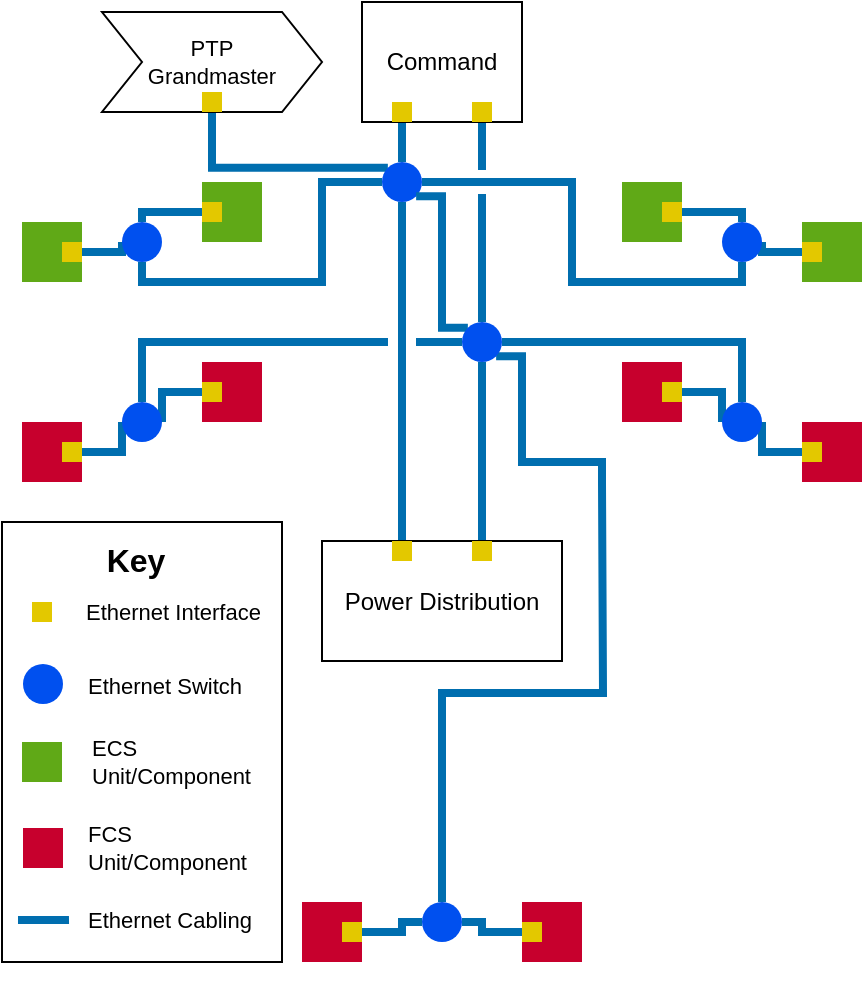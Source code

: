 <mxfile version="22.1.2" type="device">
  <diagram name="Page-1" id="j5I9t_vuzaasFnbNrQvz">
    <mxGraphModel dx="819" dy="495" grid="1" gridSize="10" guides="1" tooltips="1" connect="1" arrows="1" fold="1" page="1" pageScale="1" pageWidth="850" pageHeight="1100" math="0" shadow="0">
      <root>
        <mxCell id="0" />
        <mxCell id="1" parent="0" />
        <mxCell id="xxUHWKgeW6TAPrfkggR7-42" style="edgeStyle=orthogonalEdgeStyle;shape=connector;rounded=0;orthogonalLoop=1;jettySize=auto;html=1;entryX=1;entryY=0.5;entryDx=0;entryDy=0;labelBackgroundColor=default;strokeColor=#006EAF;strokeWidth=4;align=center;verticalAlign=middle;fontFamily=Helvetica;fontSize=11;fontColor=default;endArrow=none;endFill=0;fillColor=#1ba1e2;exitX=0;exitY=0.5;exitDx=0;exitDy=0;" parent="1" source="xxUHWKgeW6TAPrfkggR7-7" target="xxUHWKgeW6TAPrfkggR7-21" edge="1">
          <mxGeometry relative="1" as="geometry">
            <mxPoint x="570" y="350" as="sourcePoint" />
          </mxGeometry>
        </mxCell>
        <mxCell id="xxUHWKgeW6TAPrfkggR7-44" style="edgeStyle=orthogonalEdgeStyle;shape=connector;rounded=0;orthogonalLoop=1;jettySize=auto;html=1;exitX=1;exitY=0.5;exitDx=0;exitDy=0;entryX=0;entryY=0.5;entryDx=0;entryDy=0;labelBackgroundColor=default;strokeColor=#006EAF;strokeWidth=4;align=center;verticalAlign=middle;fontFamily=Helvetica;fontSize=11;fontColor=default;endArrow=none;endFill=0;fillColor=#1ba1e2;" parent="1" source="xxUHWKgeW6TAPrfkggR7-52" target="xxUHWKgeW6TAPrfkggR7-18" edge="1">
          <mxGeometry relative="1" as="geometry" />
        </mxCell>
        <mxCell id="xxUHWKgeW6TAPrfkggR7-45" style="edgeStyle=orthogonalEdgeStyle;shape=connector;rounded=0;orthogonalLoop=1;jettySize=auto;html=1;exitX=0;exitY=0.5;exitDx=0;exitDy=0;entryX=1;entryY=0.5;entryDx=0;entryDy=0;labelBackgroundColor=default;strokeColor=#006EAF;strokeWidth=4;align=center;verticalAlign=middle;fontFamily=Helvetica;fontSize=11;fontColor=default;endArrow=none;endFill=0;fillColor=#1ba1e2;" parent="1" source="xxUHWKgeW6TAPrfkggR7-53" target="xxUHWKgeW6TAPrfkggR7-18" edge="1">
          <mxGeometry relative="1" as="geometry" />
        </mxCell>
        <mxCell id="xxUHWKgeW6TAPrfkggR7-43" style="edgeStyle=orthogonalEdgeStyle;shape=connector;rounded=0;orthogonalLoop=1;jettySize=auto;html=1;exitX=1;exitY=0.5;exitDx=0;exitDy=0;entryX=0;entryY=0.5;entryDx=0;entryDy=0;labelBackgroundColor=default;strokeColor=#006EAF;strokeWidth=4;align=center;verticalAlign=middle;fontFamily=Helvetica;fontSize=11;fontColor=default;endArrow=none;endFill=0;fillColor=#1ba1e2;" parent="1" source="xxUHWKgeW6TAPrfkggR7-10" target="xxUHWKgeW6TAPrfkggR7-21" edge="1">
          <mxGeometry relative="1" as="geometry" />
        </mxCell>
        <mxCell id="xxUHWKgeW6TAPrfkggR7-38" style="edgeStyle=orthogonalEdgeStyle;shape=connector;rounded=0;orthogonalLoop=1;jettySize=auto;html=1;exitX=0;exitY=0.5;exitDx=0;exitDy=0;entryX=0.5;entryY=0;entryDx=0;entryDy=0;labelBackgroundColor=default;strokeColor=#006EAF;strokeWidth=4;align=center;verticalAlign=middle;fontFamily=Helvetica;fontSize=11;fontColor=default;endArrow=none;endFill=0;fillColor=#1ba1e2;" parent="1" source="xxUHWKgeW6TAPrfkggR7-55" target="xxUHWKgeW6TAPrfkggR7-19" edge="1">
          <mxGeometry relative="1" as="geometry" />
        </mxCell>
        <mxCell id="xxUHWKgeW6TAPrfkggR7-35" style="edgeStyle=orthogonalEdgeStyle;shape=connector;rounded=0;orthogonalLoop=1;jettySize=auto;html=1;exitX=0;exitY=0.5;exitDx=0;exitDy=0;entryX=1;entryY=0.5;entryDx=0;entryDy=0;labelBackgroundColor=default;strokeColor=#006EAF;strokeWidth=4;align=center;verticalAlign=middle;fontFamily=Helvetica;fontSize=11;fontColor=default;endArrow=none;endFill=0;fillColor=#1ba1e2;" parent="1" source="xxUHWKgeW6TAPrfkggR7-57" target="xxUHWKgeW6TAPrfkggR7-20" edge="1">
          <mxGeometry relative="1" as="geometry" />
        </mxCell>
        <mxCell id="xxUHWKgeW6TAPrfkggR7-37" style="edgeStyle=orthogonalEdgeStyle;shape=connector;rounded=0;orthogonalLoop=1;jettySize=auto;html=1;exitX=1;exitY=0.5;exitDx=0;exitDy=0;entryX=0.5;entryY=0;entryDx=0;entryDy=0;labelBackgroundColor=default;strokeColor=#006EAF;strokeWidth=4;align=center;verticalAlign=middle;fontFamily=Helvetica;fontSize=11;fontColor=default;endArrow=none;endFill=0;fillColor=#1ba1e2;" parent="1" source="xxUHWKgeW6TAPrfkggR7-56" target="xxUHWKgeW6TAPrfkggR7-20" edge="1">
          <mxGeometry relative="1" as="geometry" />
        </mxCell>
        <mxCell id="xxUHWKgeW6TAPrfkggR7-40" style="edgeStyle=orthogonalEdgeStyle;shape=connector;rounded=0;orthogonalLoop=1;jettySize=auto;html=1;exitX=1;exitY=0.5;exitDx=0;exitDy=0;entryX=0;entryY=0.5;entryDx=0;entryDy=0;labelBackgroundColor=default;strokeColor=#006EAF;strokeWidth=4;align=center;verticalAlign=middle;fontFamily=Helvetica;fontSize=11;fontColor=default;endArrow=none;endFill=0;fillColor=#1ba1e2;" parent="1" source="xxUHWKgeW6TAPrfkggR7-54" target="xxUHWKgeW6TAPrfkggR7-19" edge="1">
          <mxGeometry relative="1" as="geometry" />
        </mxCell>
        <mxCell id="xxUHWKgeW6TAPrfkggR7-29" value="" style="edgeStyle=orthogonalEdgeStyle;shape=connector;rounded=0;orthogonalLoop=1;jettySize=auto;html=1;labelBackgroundColor=default;strokeColor=#006EAF;align=center;verticalAlign=middle;fontFamily=Helvetica;fontSize=11;fontColor=default;endArrow=none;endFill=0;fillColor=#1ba1e2;strokeWidth=4;" parent="1" source="xxUHWKgeW6TAPrfkggR7-16" target="xxUHWKgeW6TAPrfkggR7-26" edge="1">
          <mxGeometry relative="1" as="geometry" />
        </mxCell>
        <mxCell id="xxUHWKgeW6TAPrfkggR7-30" value="" style="edgeStyle=orthogonalEdgeStyle;shape=connector;rounded=0;orthogonalLoop=1;jettySize=auto;html=1;labelBackgroundColor=default;strokeColor=#006EAF;strokeWidth=4;align=center;verticalAlign=middle;fontFamily=Helvetica;fontSize=11;fontColor=default;endArrow=none;endFill=0;fillColor=#1ba1e2;" parent="1" source="xxUHWKgeW6TAPrfkggR7-17" target="xxUHWKgeW6TAPrfkggR7-26" edge="1">
          <mxGeometry relative="1" as="geometry" />
        </mxCell>
        <mxCell id="xxUHWKgeW6TAPrfkggR7-96" style="edgeStyle=orthogonalEdgeStyle;shape=connector;rounded=0;orthogonalLoop=1;jettySize=auto;html=1;exitX=0.5;exitY=0;exitDx=0;exitDy=0;entryX=0;entryY=0.5;entryDx=0;entryDy=0;labelBackgroundColor=default;strokeColor=#006EAF;strokeWidth=4;align=center;verticalAlign=middle;fontFamily=Helvetica;fontSize=11;fontColor=default;endArrow=none;endFill=0;fillColor=#1ba1e2;" parent="1" source="xxUHWKgeW6TAPrfkggR7-18" target="xxUHWKgeW6TAPrfkggR7-60" edge="1">
          <mxGeometry relative="1" as="geometry" />
        </mxCell>
        <mxCell id="xxUHWKgeW6TAPrfkggR7-18" value="" style="ellipse;whiteSpace=wrap;html=1;aspect=fixed;fillColor=#0050ef;fontColor=#ffffff;strokeColor=none;" parent="1" vertex="1">
          <mxGeometry x="240" y="320" width="20" height="20" as="geometry" />
        </mxCell>
        <mxCell id="xxUHWKgeW6TAPrfkggR7-66" style="edgeStyle=orthogonalEdgeStyle;shape=connector;rounded=0;orthogonalLoop=1;jettySize=auto;html=1;exitX=0.5;exitY=1;exitDx=0;exitDy=0;entryX=0;entryY=0.5;entryDx=0;entryDy=0;labelBackgroundColor=default;strokeColor=#006EAF;strokeWidth=4;align=center;verticalAlign=middle;fontFamily=Helvetica;fontSize=11;fontColor=default;endArrow=none;endFill=0;fillColor=#1ba1e2;" parent="1" source="xxUHWKgeW6TAPrfkggR7-19" target="xxUHWKgeW6TAPrfkggR7-24" edge="1">
          <mxGeometry relative="1" as="geometry">
            <Array as="points">
              <mxPoint x="250" y="260" />
              <mxPoint x="340" y="260" />
              <mxPoint x="340" y="210" />
            </Array>
          </mxGeometry>
        </mxCell>
        <mxCell id="xxUHWKgeW6TAPrfkggR7-19" value="" style="ellipse;whiteSpace=wrap;html=1;aspect=fixed;fillColor=#0050ef;fontColor=#ffffff;strokeColor=none;" parent="1" vertex="1">
          <mxGeometry x="240" y="230" width="20" height="20" as="geometry" />
        </mxCell>
        <mxCell id="xxUHWKgeW6TAPrfkggR7-20" value="" style="ellipse;whiteSpace=wrap;html=1;aspect=fixed;fillColor=#0050ef;fontColor=#ffffff;strokeColor=none;" parent="1" vertex="1">
          <mxGeometry x="540" y="230" width="20" height="20" as="geometry" />
        </mxCell>
        <mxCell id="xxUHWKgeW6TAPrfkggR7-94" style="edgeStyle=orthogonalEdgeStyle;shape=connector;rounded=0;orthogonalLoop=1;jettySize=auto;html=1;exitX=0.5;exitY=0;exitDx=0;exitDy=0;entryX=1;entryY=0.5;entryDx=0;entryDy=0;labelBackgroundColor=default;strokeColor=#006EAF;strokeWidth=4;align=center;verticalAlign=middle;fontFamily=Helvetica;fontSize=11;fontColor=default;endArrow=none;endFill=0;fillColor=#1ba1e2;" parent="1" source="xxUHWKgeW6TAPrfkggR7-21" target="xxUHWKgeW6TAPrfkggR7-60" edge="1">
          <mxGeometry relative="1" as="geometry" />
        </mxCell>
        <mxCell id="xxUHWKgeW6TAPrfkggR7-21" value="" style="ellipse;whiteSpace=wrap;html=1;aspect=fixed;fillColor=#0050ef;fontColor=#ffffff;strokeColor=none;" parent="1" vertex="1">
          <mxGeometry x="540" y="320" width="20" height="20" as="geometry" />
        </mxCell>
        <mxCell id="xxUHWKgeW6TAPrfkggR7-68" style="edgeStyle=orthogonalEdgeStyle;shape=connector;rounded=0;orthogonalLoop=1;jettySize=auto;html=1;exitX=0.5;exitY=0;exitDx=0;exitDy=0;entryX=0.25;entryY=1;entryDx=0;entryDy=0;labelBackgroundColor=default;strokeColor=#006EAF;strokeWidth=4;align=center;verticalAlign=middle;fontFamily=Helvetica;fontSize=11;fontColor=default;endArrow=none;endFill=0;fillColor=#1ba1e2;" parent="1" source="xxUHWKgeW6TAPrfkggR7-24" target="xxUHWKgeW6TAPrfkggR7-2" edge="1">
          <mxGeometry relative="1" as="geometry" />
        </mxCell>
        <mxCell id="QChSWOxtYG-T92R76oFq-5" style="edgeStyle=orthogonalEdgeStyle;shape=connector;rounded=0;orthogonalLoop=1;jettySize=auto;html=1;exitX=0;exitY=0;exitDx=0;exitDy=0;entryX=0.5;entryY=1;entryDx=0;entryDy=0;labelBackgroundColor=default;strokeColor=#006EAF;strokeWidth=4;align=center;verticalAlign=middle;fontFamily=Helvetica;fontSize=11;fontColor=default;endArrow=none;endFill=0;fillColor=#1ba1e2;" edge="1" parent="1" source="xxUHWKgeW6TAPrfkggR7-24" target="QChSWOxtYG-T92R76oFq-2">
          <mxGeometry relative="1" as="geometry" />
        </mxCell>
        <mxCell id="xxUHWKgeW6TAPrfkggR7-24" value="" style="ellipse;whiteSpace=wrap;html=1;aspect=fixed;fillColor=#0050ef;fontColor=#ffffff;strokeColor=none;" parent="1" vertex="1">
          <mxGeometry x="370" y="200" width="20" height="20" as="geometry" />
        </mxCell>
        <mxCell id="xxUHWKgeW6TAPrfkggR7-64" style="edgeStyle=orthogonalEdgeStyle;shape=connector;rounded=0;orthogonalLoop=1;jettySize=auto;html=1;exitX=0.5;exitY=0;exitDx=0;exitDy=0;labelBackgroundColor=default;strokeColor=#006EAF;strokeWidth=4;align=center;verticalAlign=middle;fontFamily=Helvetica;fontSize=11;fontColor=default;endArrow=none;endFill=0;fillColor=#1ba1e2;" parent="1" source="xxUHWKgeW6TAPrfkggR7-26" edge="1">
          <mxGeometry relative="1" as="geometry">
            <mxPoint x="480" y="360" as="targetPoint" />
          </mxGeometry>
        </mxCell>
        <mxCell id="xxUHWKgeW6TAPrfkggR7-26" value="" style="ellipse;whiteSpace=wrap;html=1;aspect=fixed;fillColor=#0050ef;fontColor=#ffffff;strokeColor=none;" parent="1" vertex="1">
          <mxGeometry x="390" y="570" width="20" height="20" as="geometry" />
        </mxCell>
        <mxCell id="xxUHWKgeW6TAPrfkggR7-65" style="edgeStyle=orthogonalEdgeStyle;shape=connector;rounded=0;orthogonalLoop=1;jettySize=auto;html=1;exitX=1;exitY=1;exitDx=0;exitDy=0;labelBackgroundColor=default;strokeColor=#006EAF;strokeWidth=4;align=center;verticalAlign=middle;fontFamily=Helvetica;fontSize=11;fontColor=default;endArrow=none;endFill=0;fillColor=#1ba1e2;" parent="1" source="xxUHWKgeW6TAPrfkggR7-60" edge="1">
          <mxGeometry relative="1" as="geometry">
            <mxPoint x="480" y="360" as="targetPoint" />
            <Array as="points">
              <mxPoint x="440" y="297" />
              <mxPoint x="440" y="350" />
              <mxPoint x="480" y="350" />
            </Array>
          </mxGeometry>
        </mxCell>
        <mxCell id="xxUHWKgeW6TAPrfkggR7-95" style="edgeStyle=orthogonalEdgeStyle;shape=connector;rounded=0;orthogonalLoop=1;jettySize=auto;html=1;exitX=0.5;exitY=1;exitDx=0;exitDy=0;entryX=0.5;entryY=0;entryDx=0;entryDy=0;labelBackgroundColor=default;strokeColor=#006EAF;strokeWidth=4;align=center;verticalAlign=middle;fontFamily=Helvetica;fontSize=11;fontColor=default;endArrow=none;endFill=0;fillColor=#1ba1e2;" parent="1" source="xxUHWKgeW6TAPrfkggR7-60" target="xxUHWKgeW6TAPrfkggR7-93" edge="1">
          <mxGeometry relative="1" as="geometry" />
        </mxCell>
        <mxCell id="xxUHWKgeW6TAPrfkggR7-100" style="edgeStyle=orthogonalEdgeStyle;shape=connector;rounded=0;orthogonalLoop=1;jettySize=auto;html=1;exitX=0.5;exitY=0;exitDx=0;exitDy=0;entryX=0.75;entryY=1;entryDx=0;entryDy=0;labelBackgroundColor=default;strokeColor=#006EAF;strokeWidth=4;align=center;verticalAlign=middle;fontFamily=Helvetica;fontSize=11;fontColor=default;endArrow=none;endFill=0;fillColor=#1ba1e2;" parent="1" source="xxUHWKgeW6TAPrfkggR7-60" target="xxUHWKgeW6TAPrfkggR7-2" edge="1">
          <mxGeometry relative="1" as="geometry" />
        </mxCell>
        <mxCell id="xxUHWKgeW6TAPrfkggR7-105" style="edgeStyle=orthogonalEdgeStyle;shape=connector;rounded=0;orthogonalLoop=1;jettySize=auto;html=1;exitX=0;exitY=0;exitDx=0;exitDy=0;entryX=1;entryY=1;entryDx=0;entryDy=0;labelBackgroundColor=default;strokeColor=#006EAF;strokeWidth=4;align=center;verticalAlign=middle;fontFamily=Helvetica;fontSize=11;fontColor=default;endArrow=none;endFill=0;fillColor=#1ba1e2;" parent="1" source="xxUHWKgeW6TAPrfkggR7-60" target="xxUHWKgeW6TAPrfkggR7-24" edge="1">
          <mxGeometry relative="1" as="geometry">
            <Array as="points">
              <mxPoint x="400" y="283" />
              <mxPoint x="400" y="217" />
            </Array>
          </mxGeometry>
        </mxCell>
        <mxCell id="xxUHWKgeW6TAPrfkggR7-60" value="" style="ellipse;whiteSpace=wrap;html=1;aspect=fixed;fillColor=#0050ef;fontColor=#ffffff;strokeColor=none;" parent="1" vertex="1">
          <mxGeometry x="410" y="280" width="20" height="20" as="geometry" />
        </mxCell>
        <mxCell id="xxUHWKgeW6TAPrfkggR7-90" value="" style="group;align=left;" parent="1" vertex="1" connectable="0">
          <mxGeometry x="180" y="380" width="140" height="241" as="geometry" />
        </mxCell>
        <mxCell id="xxUHWKgeW6TAPrfkggR7-72" value="" style="whiteSpace=wrap;html=1;fontFamily=Helvetica;fontSize=11;fontColor=default;" parent="xxUHWKgeW6TAPrfkggR7-90" vertex="1">
          <mxGeometry width="140" height="220" as="geometry" />
        </mxCell>
        <mxCell id="xxUHWKgeW6TAPrfkggR7-83" value="" style="group" parent="xxUHWKgeW6TAPrfkggR7-90" vertex="1" connectable="0">
          <mxGeometry x="15" y="30" width="115" height="30" as="geometry" />
        </mxCell>
        <mxCell id="xxUHWKgeW6TAPrfkggR7-74" value="" style="whiteSpace=wrap;html=1;fontFamily=Helvetica;fontSize=11;fontColor=#000000;fillColor=#e3c800;strokeColor=none;" parent="xxUHWKgeW6TAPrfkggR7-83" vertex="1">
          <mxGeometry y="10" width="10" height="10" as="geometry" />
        </mxCell>
        <mxCell id="xxUHWKgeW6TAPrfkggR7-81" value="Ethernet Interface" style="text;strokeColor=none;align=left;fillColor=none;html=1;verticalAlign=middle;whiteSpace=wrap;rounded=0;fontSize=11;fontFamily=Helvetica;fontColor=default;" parent="xxUHWKgeW6TAPrfkggR7-83" vertex="1">
          <mxGeometry x="25" width="90" height="30" as="geometry" />
        </mxCell>
        <mxCell id="xxUHWKgeW6TAPrfkggR7-73" value="&lt;b style=&quot;font-size: 16px;&quot;&gt;Key&lt;/b&gt;" style="text;strokeColor=none;align=center;fillColor=none;html=1;verticalAlign=middle;whiteSpace=wrap;rounded=0;fontSize=16;fontFamily=Helvetica;fontColor=default;" parent="xxUHWKgeW6TAPrfkggR7-83" vertex="1">
          <mxGeometry x="32" y="-21" width="40" height="20" as="geometry" />
        </mxCell>
        <mxCell id="xxUHWKgeW6TAPrfkggR7-84" value="" style="group;align=left;" parent="xxUHWKgeW6TAPrfkggR7-90" vertex="1" connectable="0">
          <mxGeometry x="10.5" y="148" width="120" height="30" as="geometry" />
        </mxCell>
        <mxCell id="xxUHWKgeW6TAPrfkggR7-76" value="" style="whiteSpace=wrap;html=1;aspect=fixed;fillColor=#C7002D;fontColor=#ffffff;strokeColor=none;" parent="xxUHWKgeW6TAPrfkggR7-84" vertex="1">
          <mxGeometry y="5" width="20" height="20" as="geometry" />
        </mxCell>
        <mxCell id="xxUHWKgeW6TAPrfkggR7-82" value="FCS Unit/Component" style="text;strokeColor=none;align=left;fillColor=none;html=1;verticalAlign=middle;whiteSpace=wrap;rounded=0;fontSize=11;fontFamily=Helvetica;fontColor=default;" parent="xxUHWKgeW6TAPrfkggR7-84" vertex="1">
          <mxGeometry x="30" width="90" height="30" as="geometry" />
        </mxCell>
        <mxCell id="xxUHWKgeW6TAPrfkggR7-87" value="" style="group" parent="xxUHWKgeW6TAPrfkggR7-90" vertex="1" connectable="0">
          <mxGeometry x="10" y="105" width="130" height="30" as="geometry" />
        </mxCell>
        <mxCell id="xxUHWKgeW6TAPrfkggR7-78" value="" style="whiteSpace=wrap;html=1;aspect=fixed;fillColor=#60a917;fontColor=#ffffff;strokeColor=none;" parent="xxUHWKgeW6TAPrfkggR7-87" vertex="1">
          <mxGeometry y="5" width="20" height="20" as="geometry" />
        </mxCell>
        <mxCell id="xxUHWKgeW6TAPrfkggR7-86" value="ECS Unit/Component" style="text;strokeColor=none;align=left;fillColor=none;html=1;verticalAlign=middle;whiteSpace=wrap;rounded=0;fontSize=11;fontFamily=Helvetica;fontColor=default;" parent="xxUHWKgeW6TAPrfkggR7-87" vertex="1">
          <mxGeometry x="33" width="85" height="30" as="geometry" />
        </mxCell>
        <mxCell id="xxUHWKgeW6TAPrfkggR7-89" value="" style="group" parent="xxUHWKgeW6TAPrfkggR7-90" vertex="1" connectable="0">
          <mxGeometry x="10.5" y="67" width="120" height="30" as="geometry" />
        </mxCell>
        <mxCell id="xxUHWKgeW6TAPrfkggR7-79" value="" style="ellipse;whiteSpace=wrap;html=1;aspect=fixed;fillColor=#0050ef;fontColor=#ffffff;strokeColor=none;" parent="xxUHWKgeW6TAPrfkggR7-89" vertex="1">
          <mxGeometry y="4" width="20" height="20" as="geometry" />
        </mxCell>
        <mxCell id="xxUHWKgeW6TAPrfkggR7-88" value="Ethernet Switch" style="text;strokeColor=none;align=left;fillColor=none;html=1;verticalAlign=middle;whiteSpace=wrap;rounded=0;fontSize=11;fontFamily=Helvetica;fontColor=default;" parent="xxUHWKgeW6TAPrfkggR7-89" vertex="1">
          <mxGeometry x="30" width="90" height="30" as="geometry" />
        </mxCell>
        <mxCell id="xxUHWKgeW6TAPrfkggR7-104" value="" style="group" parent="xxUHWKgeW6TAPrfkggR7-90" vertex="1" connectable="0">
          <mxGeometry x="31.5" y="184" width="99" height="30" as="geometry" />
        </mxCell>
        <mxCell id="xxUHWKgeW6TAPrfkggR7-102" value="Ethernet Cabling" style="text;strokeColor=none;align=left;fillColor=none;html=1;verticalAlign=middle;whiteSpace=wrap;rounded=0;fontSize=11;fontFamily=Helvetica;fontColor=default;" parent="xxUHWKgeW6TAPrfkggR7-104" vertex="1">
          <mxGeometry x="9" width="90" height="30" as="geometry" />
        </mxCell>
        <mxCell id="xxUHWKgeW6TAPrfkggR7-103" value="" style="edgeStyle=orthogonalEdgeStyle;shape=connector;rounded=0;orthogonalLoop=1;jettySize=auto;html=1;labelBackgroundColor=default;strokeColor=#006EAF;strokeWidth=4;align=center;verticalAlign=middle;fontFamily=Helvetica;fontSize=11;fontColor=default;endArrow=none;endFill=0;fillColor=#1ba1e2;" parent="xxUHWKgeW6TAPrfkggR7-104" edge="1">
          <mxGeometry relative="1" as="geometry">
            <mxPoint x="-23.5" y="15.03" as="sourcePoint" />
            <mxPoint x="2" y="14.97" as="targetPoint" />
            <Array as="points">
              <mxPoint y="14.97" />
            </Array>
          </mxGeometry>
        </mxCell>
        <mxCell id="xxUHWKgeW6TAPrfkggR7-97" value="" style="whiteSpace=wrap;html=1;fontFamily=Helvetica;fontSize=11;strokeColor=none;" parent="1" vertex="1">
          <mxGeometry x="373" y="286" width="14" height="8" as="geometry" />
        </mxCell>
        <mxCell id="xxUHWKgeW6TAPrfkggR7-99" style="edgeStyle=orthogonalEdgeStyle;shape=connector;rounded=0;orthogonalLoop=1;jettySize=auto;html=1;exitX=0.5;exitY=1;exitDx=0;exitDy=0;entryX=0.5;entryY=0;entryDx=0;entryDy=0;labelBackgroundColor=default;strokeColor=#006EAF;strokeWidth=4;align=center;verticalAlign=middle;fontFamily=Helvetica;fontSize=11;fontColor=default;endArrow=none;endFill=0;fillColor=#1ba1e2;" parent="1" source="xxUHWKgeW6TAPrfkggR7-24" target="xxUHWKgeW6TAPrfkggR7-92" edge="1">
          <mxGeometry relative="1" as="geometry" />
        </mxCell>
        <mxCell id="xxUHWKgeW6TAPrfkggR7-101" value="" style="whiteSpace=wrap;html=1;fontFamily=Helvetica;fontSize=11;strokeColor=none;rotation=90;" parent="1" vertex="1">
          <mxGeometry x="414" y="206" width="12" height="8" as="geometry" />
        </mxCell>
        <mxCell id="xxUHWKgeW6TAPrfkggR7-67" style="edgeStyle=orthogonalEdgeStyle;shape=connector;rounded=0;orthogonalLoop=1;jettySize=auto;html=1;exitX=0.5;exitY=1;exitDx=0;exitDy=0;entryX=1;entryY=0.5;entryDx=0;entryDy=0;labelBackgroundColor=default;strokeColor=#006EAF;strokeWidth=4;align=center;verticalAlign=middle;fontFamily=Helvetica;fontSize=11;fontColor=default;endArrow=none;endFill=0;fillColor=#1ba1e2;" parent="1" source="xxUHWKgeW6TAPrfkggR7-20" target="xxUHWKgeW6TAPrfkggR7-24" edge="1">
          <mxGeometry relative="1" as="geometry">
            <Array as="points">
              <mxPoint x="550" y="260" />
              <mxPoint x="465" y="260" />
              <mxPoint x="465" y="210" />
            </Array>
          </mxGeometry>
        </mxCell>
        <mxCell id="xxUHWKgeW6TAPrfkggR7-106" value="" style="group" parent="1" vertex="1" connectable="0">
          <mxGeometry x="340" y="389.5" width="120" height="60" as="geometry" />
        </mxCell>
        <mxCell id="xxUHWKgeW6TAPrfkggR7-5" value="Power Distribution" style="whiteSpace=wrap;html=1;" parent="xxUHWKgeW6TAPrfkggR7-106" vertex="1">
          <mxGeometry width="120" height="60" as="geometry" />
        </mxCell>
        <mxCell id="xxUHWKgeW6TAPrfkggR7-92" value="" style="whiteSpace=wrap;html=1;fontFamily=Helvetica;fontSize=11;fontColor=#000000;fillColor=#e3c800;strokeColor=none;" parent="xxUHWKgeW6TAPrfkggR7-106" vertex="1">
          <mxGeometry x="35" width="10" height="10" as="geometry" />
        </mxCell>
        <mxCell id="xxUHWKgeW6TAPrfkggR7-93" value="" style="whiteSpace=wrap;html=1;fontFamily=Helvetica;fontSize=11;fontColor=#000000;fillColor=#e3c800;strokeColor=none;" parent="xxUHWKgeW6TAPrfkggR7-106" vertex="1">
          <mxGeometry x="75" width="10" height="10" as="geometry" />
        </mxCell>
        <mxCell id="xxUHWKgeW6TAPrfkggR7-107" value="" style="group" parent="1" vertex="1" connectable="0">
          <mxGeometry x="440" y="570" width="30" height="30" as="geometry" />
        </mxCell>
        <mxCell id="xxUHWKgeW6TAPrfkggR7-16" value="" style="whiteSpace=wrap;html=1;aspect=fixed;fillColor=#C7002D;fontColor=#ffffff;strokeColor=none;" parent="xxUHWKgeW6TAPrfkggR7-107" vertex="1">
          <mxGeometry width="30" height="30" as="geometry" />
        </mxCell>
        <mxCell id="xxUHWKgeW6TAPrfkggR7-49" value="" style="whiteSpace=wrap;html=1;fontFamily=Helvetica;fontSize=11;fontColor=#000000;fillColor=#e3c800;strokeColor=none;" parent="xxUHWKgeW6TAPrfkggR7-107" vertex="1">
          <mxGeometry y="10" width="10" height="10" as="geometry" />
        </mxCell>
        <mxCell id="xxUHWKgeW6TAPrfkggR7-108" value="" style="group" parent="1" vertex="1" connectable="0">
          <mxGeometry x="330" y="570" width="30" height="30" as="geometry" />
        </mxCell>
        <mxCell id="xxUHWKgeW6TAPrfkggR7-17" value="" style="whiteSpace=wrap;html=1;aspect=fixed;fillColor=#C7002D;fontColor=#ffffff;strokeColor=none;" parent="xxUHWKgeW6TAPrfkggR7-108" vertex="1">
          <mxGeometry width="30" height="30" as="geometry" />
        </mxCell>
        <mxCell id="xxUHWKgeW6TAPrfkggR7-51" value="" style="whiteSpace=wrap;html=1;fontFamily=Helvetica;fontSize=11;fontColor=#000000;fillColor=#e3c800;strokeColor=none;" parent="xxUHWKgeW6TAPrfkggR7-108" vertex="1">
          <mxGeometry x="20" y="10" width="10" height="10" as="geometry" />
        </mxCell>
        <mxCell id="xxUHWKgeW6TAPrfkggR7-109" value="" style="group" parent="1" vertex="1" connectable="0">
          <mxGeometry x="580" y="230" width="30" height="30" as="geometry" />
        </mxCell>
        <mxCell id="xxUHWKgeW6TAPrfkggR7-13" value="" style="whiteSpace=wrap;html=1;aspect=fixed;fillColor=#60a917;fontColor=#ffffff;strokeColor=none;" parent="xxUHWKgeW6TAPrfkggR7-109" vertex="1">
          <mxGeometry width="30" height="30" as="geometry" />
        </mxCell>
        <mxCell id="xxUHWKgeW6TAPrfkggR7-57" value="" style="whiteSpace=wrap;html=1;fontFamily=Helvetica;fontSize=11;fontColor=#000000;fillColor=#e3c800;strokeColor=none;" parent="xxUHWKgeW6TAPrfkggR7-109" vertex="1">
          <mxGeometry y="10" width="10" height="10" as="geometry" />
        </mxCell>
        <mxCell id="xxUHWKgeW6TAPrfkggR7-110" value="" style="group" parent="1" vertex="1" connectable="0">
          <mxGeometry x="490" y="210" width="30" height="30" as="geometry" />
        </mxCell>
        <mxCell id="xxUHWKgeW6TAPrfkggR7-14" value="" style="whiteSpace=wrap;html=1;aspect=fixed;fillColor=#60a917;fontColor=#ffffff;strokeColor=none;" parent="xxUHWKgeW6TAPrfkggR7-110" vertex="1">
          <mxGeometry width="30" height="30" as="geometry" />
        </mxCell>
        <mxCell id="xxUHWKgeW6TAPrfkggR7-56" value="" style="whiteSpace=wrap;html=1;fontFamily=Helvetica;fontSize=11;fontColor=#000000;fillColor=#e3c800;strokeColor=none;" parent="xxUHWKgeW6TAPrfkggR7-110" vertex="1">
          <mxGeometry x="20" y="10" width="10" height="10" as="geometry" />
        </mxCell>
        <mxCell id="xxUHWKgeW6TAPrfkggR7-111" value="" style="group" parent="1" vertex="1" connectable="0">
          <mxGeometry x="280" y="210" width="30" height="30" as="geometry" />
        </mxCell>
        <mxCell id="xxUHWKgeW6TAPrfkggR7-12" value="" style="whiteSpace=wrap;html=1;aspect=fixed;fillColor=#60a917;fontColor=#ffffff;strokeColor=none;" parent="xxUHWKgeW6TAPrfkggR7-111" vertex="1">
          <mxGeometry width="30" height="30" as="geometry" />
        </mxCell>
        <mxCell id="xxUHWKgeW6TAPrfkggR7-55" value="" style="whiteSpace=wrap;html=1;fontFamily=Helvetica;fontSize=11;fontColor=#000000;fillColor=#e3c800;strokeColor=none;" parent="xxUHWKgeW6TAPrfkggR7-111" vertex="1">
          <mxGeometry y="10" width="10" height="10" as="geometry" />
        </mxCell>
        <mxCell id="xxUHWKgeW6TAPrfkggR7-112" value="" style="group" parent="1" vertex="1" connectable="0">
          <mxGeometry x="190" y="230" width="30" height="30" as="geometry" />
        </mxCell>
        <mxCell id="xxUHWKgeW6TAPrfkggR7-15" value="" style="whiteSpace=wrap;html=1;aspect=fixed;fillColor=#60a917;fontColor=#ffffff;strokeColor=none;" parent="xxUHWKgeW6TAPrfkggR7-112" vertex="1">
          <mxGeometry width="30" height="30" as="geometry" />
        </mxCell>
        <mxCell id="xxUHWKgeW6TAPrfkggR7-54" value="" style="whiteSpace=wrap;html=1;fontFamily=Helvetica;fontSize=11;fontColor=#000000;fillColor=#e3c800;strokeColor=none;" parent="xxUHWKgeW6TAPrfkggR7-112" vertex="1">
          <mxGeometry x="20" y="10" width="10" height="10" as="geometry" />
        </mxCell>
        <mxCell id="xxUHWKgeW6TAPrfkggR7-113" value="" style="group" parent="1" vertex="1" connectable="0">
          <mxGeometry x="190" y="330" width="30" height="30" as="geometry" />
        </mxCell>
        <mxCell id="xxUHWKgeW6TAPrfkggR7-8" value="" style="whiteSpace=wrap;html=1;aspect=fixed;fillColor=#C7002D;fontColor=#ffffff;strokeColor=none;" parent="xxUHWKgeW6TAPrfkggR7-113" vertex="1">
          <mxGeometry width="30" height="30" as="geometry" />
        </mxCell>
        <mxCell id="xxUHWKgeW6TAPrfkggR7-52" value="" style="whiteSpace=wrap;html=1;fontFamily=Helvetica;fontSize=11;fontColor=#000000;fillColor=#e3c800;strokeColor=none;" parent="xxUHWKgeW6TAPrfkggR7-113" vertex="1">
          <mxGeometry x="20" y="10" width="10" height="10" as="geometry" />
        </mxCell>
        <mxCell id="xxUHWKgeW6TAPrfkggR7-114" value="" style="group" parent="1" vertex="1" connectable="0">
          <mxGeometry x="280" y="300" width="30" height="30" as="geometry" />
        </mxCell>
        <mxCell id="xxUHWKgeW6TAPrfkggR7-9" value="" style="whiteSpace=wrap;html=1;aspect=fixed;fillColor=#C7002D;fontColor=#ffffff;strokeColor=none;" parent="xxUHWKgeW6TAPrfkggR7-114" vertex="1">
          <mxGeometry width="30" height="30" as="geometry" />
        </mxCell>
        <mxCell id="xxUHWKgeW6TAPrfkggR7-53" value="" style="whiteSpace=wrap;html=1;fontFamily=Helvetica;fontSize=11;fontColor=#000000;fillColor=#e3c800;strokeColor=none;" parent="xxUHWKgeW6TAPrfkggR7-114" vertex="1">
          <mxGeometry y="10" width="10" height="10" as="geometry" />
        </mxCell>
        <mxCell id="xxUHWKgeW6TAPrfkggR7-115" value="" style="group" parent="1" vertex="1" connectable="0">
          <mxGeometry x="580" y="330" width="30" height="30" as="geometry" />
        </mxCell>
        <mxCell id="xxUHWKgeW6TAPrfkggR7-7" value="" style="whiteSpace=wrap;html=1;aspect=fixed;fillColor=#C7002D;fontColor=#ffffff;strokeColor=none;" parent="xxUHWKgeW6TAPrfkggR7-115" vertex="1">
          <mxGeometry width="30" height="30" as="geometry" />
        </mxCell>
        <mxCell id="xxUHWKgeW6TAPrfkggR7-50" value="" style="whiteSpace=wrap;html=1;fontFamily=Helvetica;fontSize=11;fontColor=#000000;fillColor=#e3c800;strokeColor=none;" parent="xxUHWKgeW6TAPrfkggR7-115" vertex="1">
          <mxGeometry y="10" width="10" height="10" as="geometry" />
        </mxCell>
        <mxCell id="xxUHWKgeW6TAPrfkggR7-116" value="" style="group" parent="1" vertex="1" connectable="0">
          <mxGeometry x="490" y="300" width="30" height="30" as="geometry" />
        </mxCell>
        <mxCell id="xxUHWKgeW6TAPrfkggR7-10" value="" style="whiteSpace=wrap;html=1;aspect=fixed;fillColor=#C7002D;fontColor=#ffffff;strokeColor=none;" parent="xxUHWKgeW6TAPrfkggR7-116" vertex="1">
          <mxGeometry width="30" height="30" as="geometry" />
        </mxCell>
        <mxCell id="xxUHWKgeW6TAPrfkggR7-58" value="" style="whiteSpace=wrap;html=1;fontFamily=Helvetica;fontSize=11;fontColor=#000000;fillColor=#e3c800;strokeColor=none;" parent="xxUHWKgeW6TAPrfkggR7-116" vertex="1">
          <mxGeometry x="20" y="10" width="10" height="10" as="geometry" />
        </mxCell>
        <mxCell id="xxUHWKgeW6TAPrfkggR7-117" value="" style="group" parent="1" vertex="1" connectable="0">
          <mxGeometry x="360" y="120" width="80" height="60" as="geometry" />
        </mxCell>
        <mxCell id="xxUHWKgeW6TAPrfkggR7-2" value="Command" style="whiteSpace=wrap;html=1;" parent="xxUHWKgeW6TAPrfkggR7-117" vertex="1">
          <mxGeometry width="80" height="60" as="geometry" />
        </mxCell>
        <mxCell id="xxUHWKgeW6TAPrfkggR7-69" value="" style="whiteSpace=wrap;html=1;fontFamily=Helvetica;fontSize=11;fontColor=#000000;fillColor=#e3c800;strokeColor=none;" parent="xxUHWKgeW6TAPrfkggR7-117" vertex="1">
          <mxGeometry x="15" y="50" width="10" height="10" as="geometry" />
        </mxCell>
        <mxCell id="xxUHWKgeW6TAPrfkggR7-91" value="" style="whiteSpace=wrap;html=1;fontFamily=Helvetica;fontSize=11;fontColor=#000000;fillColor=#e3c800;strokeColor=none;" parent="xxUHWKgeW6TAPrfkggR7-117" vertex="1">
          <mxGeometry x="55" y="50" width="10" height="10" as="geometry" />
        </mxCell>
        <mxCell id="QChSWOxtYG-T92R76oFq-4" value="" style="group" vertex="1" connectable="0" parent="1">
          <mxGeometry x="230" y="125" width="110" height="50" as="geometry" />
        </mxCell>
        <mxCell id="QChSWOxtYG-T92R76oFq-2" value="PTP &lt;br&gt;Grandmaster" style="shape=step;perimeter=stepPerimeter;whiteSpace=wrap;html=1;fixedSize=1;fontFamily=Helvetica;fontSize=11;fontColor=default;" vertex="1" parent="QChSWOxtYG-T92R76oFq-4">
          <mxGeometry width="110" height="50" as="geometry" />
        </mxCell>
        <mxCell id="QChSWOxtYG-T92R76oFq-3" value="" style="whiteSpace=wrap;html=1;fontFamily=Helvetica;fontSize=11;fontColor=#000000;fillColor=#e3c800;strokeColor=none;" vertex="1" parent="QChSWOxtYG-T92R76oFq-4">
          <mxGeometry x="50" y="40" width="10" height="10" as="geometry" />
        </mxCell>
      </root>
    </mxGraphModel>
  </diagram>
</mxfile>

